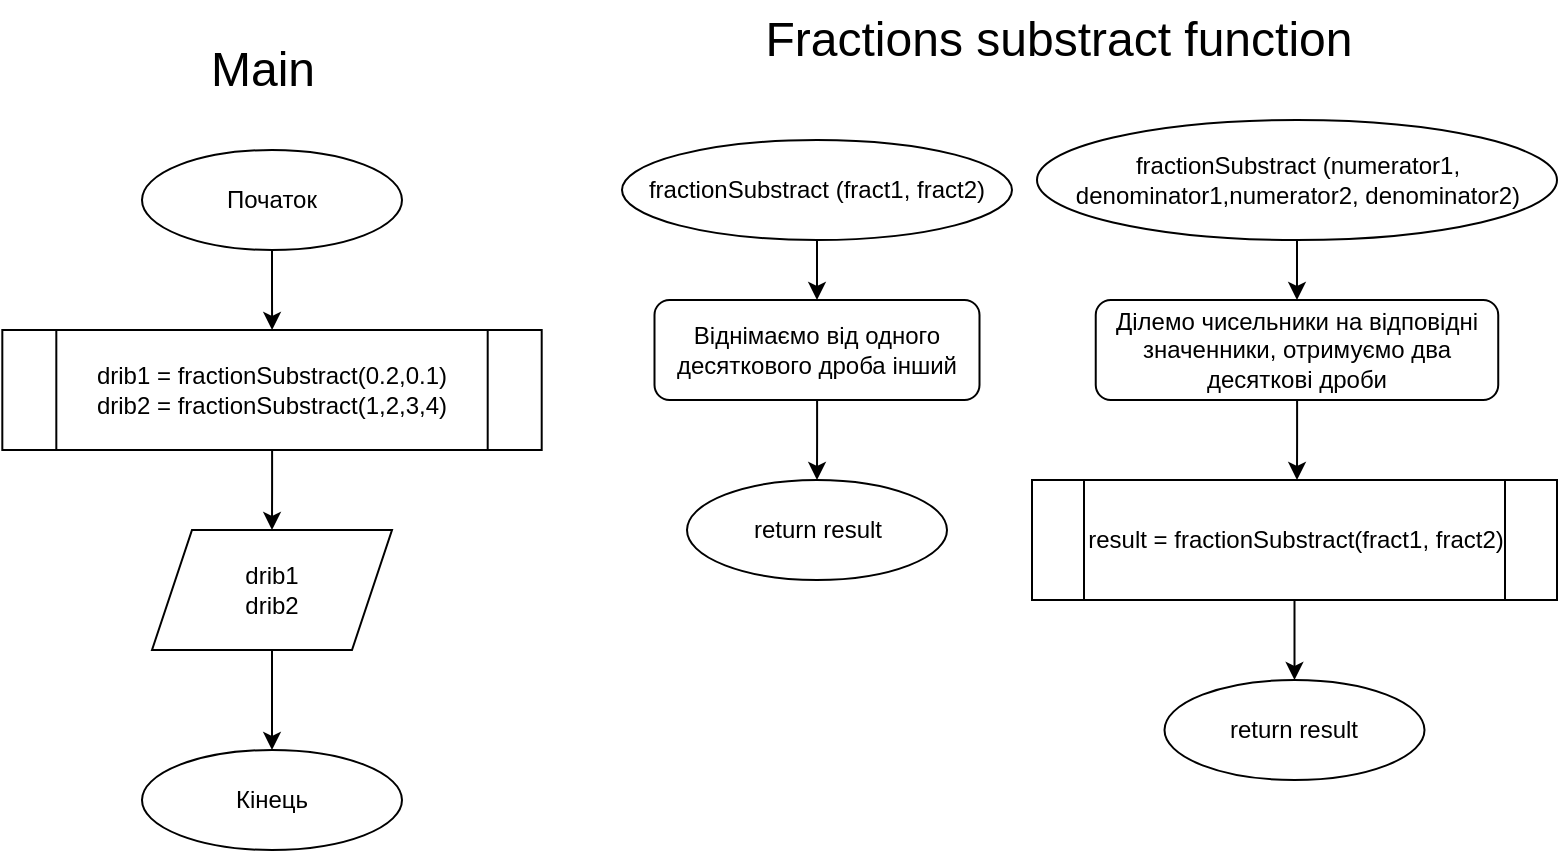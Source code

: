 <mxfile version="24.8.1">
  <diagram name="Page-1" id="XjKNdMhh2U0nfwWWohRo">
    <mxGraphModel dx="1290" dy="522" grid="1" gridSize="10" guides="1" tooltips="1" connect="1" arrows="1" fold="1" page="1" pageScale="1" pageWidth="850" pageHeight="1100" math="0" shadow="0">
      <root>
        <mxCell id="0" />
        <mxCell id="1" parent="0" />
        <mxCell id="MJ7d8MGrej0oFUK3ACLP-37" value="" style="edgeStyle=orthogonalEdgeStyle;rounded=0;orthogonalLoop=1;jettySize=auto;html=1;" parent="1" source="MJ7d8MGrej0oFUK3ACLP-1" target="MJ7d8MGrej0oFUK3ACLP-35" edge="1">
          <mxGeometry relative="1" as="geometry" />
        </mxCell>
        <mxCell id="MJ7d8MGrej0oFUK3ACLP-1" value="Початок" style="ellipse;whiteSpace=wrap;html=1;" parent="1" vertex="1">
          <mxGeometry x="120" y="90" width="130" height="50" as="geometry" />
        </mxCell>
        <mxCell id="MJ7d8MGrej0oFUK3ACLP-2" value="&lt;font style=&quot;font-size: 24px;&quot;&gt;Main&lt;/font&gt;" style="text;html=1;align=center;verticalAlign=middle;resizable=0;points=[];autosize=1;strokeColor=none;fillColor=none;" parent="1" vertex="1">
          <mxGeometry x="140" y="30" width="80" height="40" as="geometry" />
        </mxCell>
        <mxCell id="MJ7d8MGrej0oFUK3ACLP-3" value="&lt;font style=&quot;font-size: 24px;&quot;&gt;Fractions substract function&lt;/font&gt;" style="text;html=1;align=center;verticalAlign=middle;resizable=0;points=[];autosize=1;strokeColor=none;fillColor=none;" parent="1" vertex="1">
          <mxGeometry x="417.5" y="15" width="320" height="40" as="geometry" />
        </mxCell>
        <mxCell id="MJ7d8MGrej0oFUK3ACLP-7" style="edgeStyle=orthogonalEdgeStyle;rounded=0;orthogonalLoop=1;jettySize=auto;html=1;entryX=0.5;entryY=0;entryDx=0;entryDy=0;" parent="1" source="MJ7d8MGrej0oFUK3ACLP-4" target="MJ7d8MGrej0oFUK3ACLP-5" edge="1">
          <mxGeometry relative="1" as="geometry" />
        </mxCell>
        <mxCell id="MJ7d8MGrej0oFUK3ACLP-4" value="fractionSubstract (fract1, fract2)" style="ellipse;whiteSpace=wrap;html=1;" parent="1" vertex="1">
          <mxGeometry x="360" y="85" width="195" height="50" as="geometry" />
        </mxCell>
        <mxCell id="MJ7d8MGrej0oFUK3ACLP-8" style="edgeStyle=orthogonalEdgeStyle;rounded=0;orthogonalLoop=1;jettySize=auto;html=1;entryX=0.5;entryY=0;entryDx=0;entryDy=0;" parent="1" source="MJ7d8MGrej0oFUK3ACLP-5" target="MJ7d8MGrej0oFUK3ACLP-6" edge="1">
          <mxGeometry relative="1" as="geometry" />
        </mxCell>
        <mxCell id="MJ7d8MGrej0oFUK3ACLP-5" value="Віднімаємо від одного десяткового дроба інший" style="rounded=1;whiteSpace=wrap;html=1;" parent="1" vertex="1">
          <mxGeometry x="376.25" y="165" width="162.5" height="50" as="geometry" />
        </mxCell>
        <mxCell id="MJ7d8MGrej0oFUK3ACLP-6" value="return result" style="ellipse;whiteSpace=wrap;html=1;" parent="1" vertex="1">
          <mxGeometry x="392.5" y="255" width="130" height="50" as="geometry" />
        </mxCell>
        <mxCell id="MJ7d8MGrej0oFUK3ACLP-32" value="Кінець" style="ellipse;whiteSpace=wrap;html=1;" parent="1" vertex="1">
          <mxGeometry x="120" y="390" width="130" height="50" as="geometry" />
        </mxCell>
        <mxCell id="MJ7d8MGrej0oFUK3ACLP-38" value="" style="edgeStyle=orthogonalEdgeStyle;rounded=0;orthogonalLoop=1;jettySize=auto;html=1;" parent="1" source="MJ7d8MGrej0oFUK3ACLP-35" target="MJ7d8MGrej0oFUK3ACLP-36" edge="1">
          <mxGeometry relative="1" as="geometry" />
        </mxCell>
        <mxCell id="MJ7d8MGrej0oFUK3ACLP-35" value="drib1 = fractionSubstract(0.2,0.1)&lt;div&gt;drib2 = fractionSubstract(1,2,3,4)&lt;/div&gt;" style="shape=process;whiteSpace=wrap;html=1;backgroundOutline=1;" parent="1" vertex="1">
          <mxGeometry x="50.16" y="180" width="269.69" height="60" as="geometry" />
        </mxCell>
        <mxCell id="MJ7d8MGrej0oFUK3ACLP-39" value="" style="edgeStyle=orthogonalEdgeStyle;rounded=0;orthogonalLoop=1;jettySize=auto;html=1;" parent="1" source="MJ7d8MGrej0oFUK3ACLP-36" target="MJ7d8MGrej0oFUK3ACLP-32" edge="1">
          <mxGeometry relative="1" as="geometry" />
        </mxCell>
        <mxCell id="MJ7d8MGrej0oFUK3ACLP-36" value="drib1&lt;div&gt;drib2&lt;/div&gt;" style="shape=parallelogram;perimeter=parallelogramPerimeter;whiteSpace=wrap;html=1;fixedSize=1;" parent="1" vertex="1">
          <mxGeometry x="125" y="280" width="120" height="60" as="geometry" />
        </mxCell>
        <mxCell id="abfaj3LT7T33ILpD5jAN-1" style="edgeStyle=orthogonalEdgeStyle;rounded=0;orthogonalLoop=1;jettySize=auto;html=1;entryX=0.5;entryY=0;entryDx=0;entryDy=0;" edge="1" parent="1" source="abfaj3LT7T33ILpD5jAN-2" target="abfaj3LT7T33ILpD5jAN-4">
          <mxGeometry relative="1" as="geometry" />
        </mxCell>
        <mxCell id="abfaj3LT7T33ILpD5jAN-2" value="fractionSubstract (numerator1, denominator1,numerator2, denominator2)" style="ellipse;whiteSpace=wrap;html=1;" vertex="1" parent="1">
          <mxGeometry x="567.5" y="75" width="260" height="60" as="geometry" />
        </mxCell>
        <mxCell id="abfaj3LT7T33ILpD5jAN-3" style="edgeStyle=orthogonalEdgeStyle;rounded=0;orthogonalLoop=1;jettySize=auto;html=1;entryX=0.5;entryY=0;entryDx=0;entryDy=0;" edge="1" parent="1" source="abfaj3LT7T33ILpD5jAN-4">
          <mxGeometry relative="1" as="geometry">
            <mxPoint x="697.5" y="255" as="targetPoint" />
          </mxGeometry>
        </mxCell>
        <mxCell id="abfaj3LT7T33ILpD5jAN-4" value="Ділемо чисельники на відповідні значенники, отримуємо два десяткові дроби" style="rounded=1;whiteSpace=wrap;html=1;" vertex="1" parent="1">
          <mxGeometry x="596.87" y="165" width="201.25" height="50" as="geometry" />
        </mxCell>
        <mxCell id="abfaj3LT7T33ILpD5jAN-8" value="" style="edgeStyle=orthogonalEdgeStyle;rounded=0;orthogonalLoop=1;jettySize=auto;html=1;" edge="1" parent="1" source="abfaj3LT7T33ILpD5jAN-6" target="abfaj3LT7T33ILpD5jAN-7">
          <mxGeometry relative="1" as="geometry" />
        </mxCell>
        <mxCell id="abfaj3LT7T33ILpD5jAN-6" value="result = fractionSubstract(fract1, fract2)" style="shape=process;whiteSpace=wrap;html=1;backgroundOutline=1;" vertex="1" parent="1">
          <mxGeometry x="565" y="255" width="262.5" height="60" as="geometry" />
        </mxCell>
        <mxCell id="abfaj3LT7T33ILpD5jAN-7" value="return result" style="ellipse;whiteSpace=wrap;html=1;" vertex="1" parent="1">
          <mxGeometry x="631.25" y="355" width="130" height="50" as="geometry" />
        </mxCell>
      </root>
    </mxGraphModel>
  </diagram>
</mxfile>
